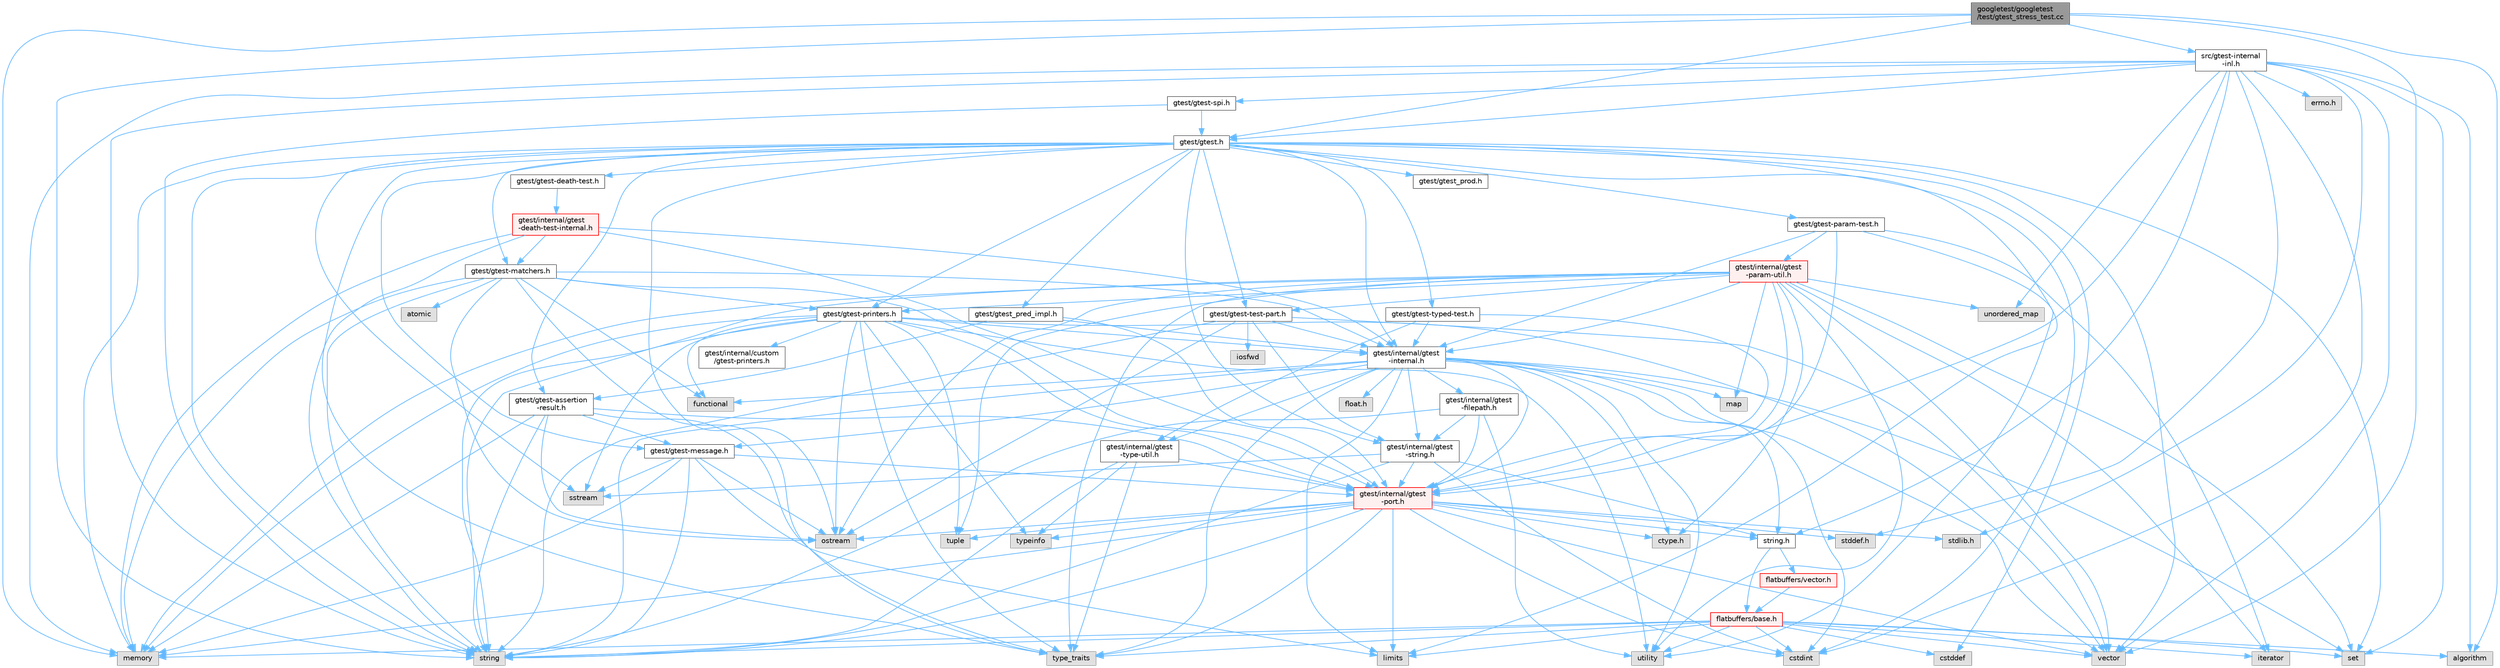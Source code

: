 digraph "googletest/googletest/test/gtest_stress_test.cc"
{
 // LATEX_PDF_SIZE
  bgcolor="transparent";
  edge [fontname=Helvetica,fontsize=10,labelfontname=Helvetica,labelfontsize=10];
  node [fontname=Helvetica,fontsize=10,shape=box,height=0.2,width=0.4];
  Node1 [id="Node000001",label="googletest/googletest\l/test/gtest_stress_test.cc",height=0.2,width=0.4,color="gray40", fillcolor="grey60", style="filled", fontcolor="black",tooltip=" "];
  Node1 -> Node2 [id="edge1_Node000001_Node000002",color="steelblue1",style="solid",tooltip=" "];
  Node2 [id="Node000002",label="algorithm",height=0.2,width=0.4,color="grey60", fillcolor="#E0E0E0", style="filled",tooltip=" "];
  Node1 -> Node3 [id="edge2_Node000001_Node000003",color="steelblue1",style="solid",tooltip=" "];
  Node3 [id="Node000003",label="memory",height=0.2,width=0.4,color="grey60", fillcolor="#E0E0E0", style="filled",tooltip=" "];
  Node1 -> Node4 [id="edge3_Node000001_Node000004",color="steelblue1",style="solid",tooltip=" "];
  Node4 [id="Node000004",label="string",height=0.2,width=0.4,color="grey60", fillcolor="#E0E0E0", style="filled",tooltip=" "];
  Node1 -> Node5 [id="edge4_Node000001_Node000005",color="steelblue1",style="solid",tooltip=" "];
  Node5 [id="Node000005",label="vector",height=0.2,width=0.4,color="grey60", fillcolor="#E0E0E0", style="filled",tooltip=" "];
  Node1 -> Node6 [id="edge5_Node000001_Node000006",color="steelblue1",style="solid",tooltip=" "];
  Node6 [id="Node000006",label="gtest/gtest.h",height=0.2,width=0.4,color="grey40", fillcolor="white", style="filled",URL="$gtest_8h.html",tooltip=" "];
  Node6 -> Node7 [id="edge6_Node000006_Node000007",color="steelblue1",style="solid",tooltip=" "];
  Node7 [id="Node000007",label="cstddef",height=0.2,width=0.4,color="grey60", fillcolor="#E0E0E0", style="filled",tooltip=" "];
  Node6 -> Node8 [id="edge7_Node000006_Node000008",color="steelblue1",style="solid",tooltip=" "];
  Node8 [id="Node000008",label="cstdint",height=0.2,width=0.4,color="grey60", fillcolor="#E0E0E0", style="filled",tooltip=" "];
  Node6 -> Node9 [id="edge8_Node000006_Node000009",color="steelblue1",style="solid",tooltip=" "];
  Node9 [id="Node000009",label="limits",height=0.2,width=0.4,color="grey60", fillcolor="#E0E0E0", style="filled",tooltip=" "];
  Node6 -> Node3 [id="edge9_Node000006_Node000003",color="steelblue1",style="solid",tooltip=" "];
  Node6 -> Node10 [id="edge10_Node000006_Node000010",color="steelblue1",style="solid",tooltip=" "];
  Node10 [id="Node000010",label="ostream",height=0.2,width=0.4,color="grey60", fillcolor="#E0E0E0", style="filled",tooltip=" "];
  Node6 -> Node11 [id="edge11_Node000006_Node000011",color="steelblue1",style="solid",tooltip=" "];
  Node11 [id="Node000011",label="set",height=0.2,width=0.4,color="grey60", fillcolor="#E0E0E0", style="filled",tooltip=" "];
  Node6 -> Node12 [id="edge12_Node000006_Node000012",color="steelblue1",style="solid",tooltip=" "];
  Node12 [id="Node000012",label="sstream",height=0.2,width=0.4,color="grey60", fillcolor="#E0E0E0", style="filled",tooltip=" "];
  Node6 -> Node4 [id="edge13_Node000006_Node000004",color="steelblue1",style="solid",tooltip=" "];
  Node6 -> Node13 [id="edge14_Node000006_Node000013",color="steelblue1",style="solid",tooltip=" "];
  Node13 [id="Node000013",label="type_traits",height=0.2,width=0.4,color="grey60", fillcolor="#E0E0E0", style="filled",tooltip=" "];
  Node6 -> Node5 [id="edge15_Node000006_Node000005",color="steelblue1",style="solid",tooltip=" "];
  Node6 -> Node14 [id="edge16_Node000006_Node000014",color="steelblue1",style="solid",tooltip=" "];
  Node14 [id="Node000014",label="gtest/gtest-assertion\l-result.h",height=0.2,width=0.4,color="grey40", fillcolor="white", style="filled",URL="$gtest-assertion-result_8h.html",tooltip=" "];
  Node14 -> Node3 [id="edge17_Node000014_Node000003",color="steelblue1",style="solid",tooltip=" "];
  Node14 -> Node10 [id="edge18_Node000014_Node000010",color="steelblue1",style="solid",tooltip=" "];
  Node14 -> Node4 [id="edge19_Node000014_Node000004",color="steelblue1",style="solid",tooltip=" "];
  Node14 -> Node13 [id="edge20_Node000014_Node000013",color="steelblue1",style="solid",tooltip=" "];
  Node14 -> Node15 [id="edge21_Node000014_Node000015",color="steelblue1",style="solid",tooltip=" "];
  Node15 [id="Node000015",label="gtest/gtest-message.h",height=0.2,width=0.4,color="grey40", fillcolor="white", style="filled",URL="$gtest-message_8h.html",tooltip=" "];
  Node15 -> Node9 [id="edge22_Node000015_Node000009",color="steelblue1",style="solid",tooltip=" "];
  Node15 -> Node3 [id="edge23_Node000015_Node000003",color="steelblue1",style="solid",tooltip=" "];
  Node15 -> Node10 [id="edge24_Node000015_Node000010",color="steelblue1",style="solid",tooltip=" "];
  Node15 -> Node12 [id="edge25_Node000015_Node000012",color="steelblue1",style="solid",tooltip=" "];
  Node15 -> Node4 [id="edge26_Node000015_Node000004",color="steelblue1",style="solid",tooltip=" "];
  Node15 -> Node16 [id="edge27_Node000015_Node000016",color="steelblue1",style="solid",tooltip=" "];
  Node16 [id="Node000016",label="gtest/internal/gtest\l-port.h",height=0.2,width=0.4,color="red", fillcolor="#FFF0F0", style="filled",URL="$gtest-port_8h.html",tooltip=" "];
  Node16 -> Node18 [id="edge28_Node000016_Node000018",color="steelblue1",style="solid",tooltip=" "];
  Node18 [id="Node000018",label="ctype.h",height=0.2,width=0.4,color="grey60", fillcolor="#E0E0E0", style="filled",tooltip=" "];
  Node16 -> Node19 [id="edge29_Node000016_Node000019",color="steelblue1",style="solid",tooltip=" "];
  Node19 [id="Node000019",label="stddef.h",height=0.2,width=0.4,color="grey60", fillcolor="#E0E0E0", style="filled",tooltip=" "];
  Node16 -> Node21 [id="edge30_Node000016_Node000021",color="steelblue1",style="solid",tooltip=" "];
  Node21 [id="Node000021",label="stdlib.h",height=0.2,width=0.4,color="grey60", fillcolor="#E0E0E0", style="filled",tooltip=" "];
  Node16 -> Node22 [id="edge31_Node000016_Node000022",color="steelblue1",style="solid",tooltip=" "];
  Node22 [id="Node000022",label="string.h",height=0.2,width=0.4,color="grey40", fillcolor="white", style="filled",URL="$string_8h.html",tooltip=" "];
  Node22 -> Node23 [id="edge32_Node000022_Node000023",color="steelblue1",style="solid",tooltip=" "];
  Node23 [id="Node000023",label="flatbuffers/base.h",height=0.2,width=0.4,color="red", fillcolor="#FFF0F0", style="filled",URL="$base_8h.html",tooltip=" "];
  Node23 -> Node8 [id="edge33_Node000023_Node000008",color="steelblue1",style="solid",tooltip=" "];
  Node23 -> Node7 [id="edge34_Node000023_Node000007",color="steelblue1",style="solid",tooltip=" "];
  Node23 -> Node27 [id="edge35_Node000023_Node000027",color="steelblue1",style="solid",tooltip=" "];
  Node27 [id="Node000027",label="utility",height=0.2,width=0.4,color="grey60", fillcolor="#E0E0E0", style="filled",tooltip=" "];
  Node23 -> Node4 [id="edge36_Node000023_Node000004",color="steelblue1",style="solid",tooltip=" "];
  Node23 -> Node13 [id="edge37_Node000023_Node000013",color="steelblue1",style="solid",tooltip=" "];
  Node23 -> Node5 [id="edge38_Node000023_Node000005",color="steelblue1",style="solid",tooltip=" "];
  Node23 -> Node11 [id="edge39_Node000023_Node000011",color="steelblue1",style="solid",tooltip=" "];
  Node23 -> Node2 [id="edge40_Node000023_Node000002",color="steelblue1",style="solid",tooltip=" "];
  Node23 -> Node9 [id="edge41_Node000023_Node000009",color="steelblue1",style="solid",tooltip=" "];
  Node23 -> Node28 [id="edge42_Node000023_Node000028",color="steelblue1",style="solid",tooltip=" "];
  Node28 [id="Node000028",label="iterator",height=0.2,width=0.4,color="grey60", fillcolor="#E0E0E0", style="filled",tooltip=" "];
  Node23 -> Node3 [id="edge43_Node000023_Node000003",color="steelblue1",style="solid",tooltip=" "];
  Node22 -> Node29 [id="edge44_Node000022_Node000029",color="steelblue1",style="solid",tooltip=" "];
  Node29 [id="Node000029",label="flatbuffers/vector.h",height=0.2,width=0.4,color="red", fillcolor="#FFF0F0", style="filled",URL="$vector_8h.html",tooltip=" "];
  Node29 -> Node23 [id="edge45_Node000029_Node000023",color="steelblue1",style="solid",tooltip=" "];
  Node16 -> Node8 [id="edge46_Node000016_Node000008",color="steelblue1",style="solid",tooltip=" "];
  Node16 -> Node9 [id="edge47_Node000016_Node000009",color="steelblue1",style="solid",tooltip=" "];
  Node16 -> Node3 [id="edge48_Node000016_Node000003",color="steelblue1",style="solid",tooltip=" "];
  Node16 -> Node10 [id="edge49_Node000016_Node000010",color="steelblue1",style="solid",tooltip=" "];
  Node16 -> Node4 [id="edge50_Node000016_Node000004",color="steelblue1",style="solid",tooltip=" "];
  Node16 -> Node35 [id="edge51_Node000016_Node000035",color="steelblue1",style="solid",tooltip=" "];
  Node35 [id="Node000035",label="tuple",height=0.2,width=0.4,color="grey60", fillcolor="#E0E0E0", style="filled",tooltip=" "];
  Node16 -> Node13 [id="edge52_Node000016_Node000013",color="steelblue1",style="solid",tooltip=" "];
  Node16 -> Node5 [id="edge53_Node000016_Node000005",color="steelblue1",style="solid",tooltip=" "];
  Node16 -> Node43 [id="edge54_Node000016_Node000043",color="steelblue1",style="solid",tooltip=" "];
  Node43 [id="Node000043",label="typeinfo",height=0.2,width=0.4,color="grey60", fillcolor="#E0E0E0", style="filled",tooltip=" "];
  Node14 -> Node16 [id="edge55_Node000014_Node000016",color="steelblue1",style="solid",tooltip=" "];
  Node6 -> Node44 [id="edge56_Node000006_Node000044",color="steelblue1",style="solid",tooltip=" "];
  Node44 [id="Node000044",label="gtest/gtest-death-test.h",height=0.2,width=0.4,color="grey40", fillcolor="white", style="filled",URL="$gtest-death-test_8h.html",tooltip=" "];
  Node44 -> Node45 [id="edge57_Node000044_Node000045",color="steelblue1",style="solid",tooltip=" "];
  Node45 [id="Node000045",label="gtest/internal/gtest\l-death-test-internal.h",height=0.2,width=0.4,color="red", fillcolor="#FFF0F0", style="filled",URL="$gtest-death-test-internal_8h.html",tooltip=" "];
  Node45 -> Node3 [id="edge58_Node000045_Node000003",color="steelblue1",style="solid",tooltip=" "];
  Node45 -> Node4 [id="edge59_Node000045_Node000004",color="steelblue1",style="solid",tooltip=" "];
  Node45 -> Node46 [id="edge60_Node000045_Node000046",color="steelblue1",style="solid",tooltip=" "];
  Node46 [id="Node000046",label="gtest/gtest-matchers.h",height=0.2,width=0.4,color="grey40", fillcolor="white", style="filled",URL="$gtest-matchers_8h.html",tooltip=" "];
  Node46 -> Node47 [id="edge61_Node000046_Node000047",color="steelblue1",style="solid",tooltip=" "];
  Node47 [id="Node000047",label="atomic",height=0.2,width=0.4,color="grey60", fillcolor="#E0E0E0", style="filled",tooltip=" "];
  Node46 -> Node48 [id="edge62_Node000046_Node000048",color="steelblue1",style="solid",tooltip=" "];
  Node48 [id="Node000048",label="functional",height=0.2,width=0.4,color="grey60", fillcolor="#E0E0E0", style="filled",tooltip=" "];
  Node46 -> Node3 [id="edge63_Node000046_Node000003",color="steelblue1",style="solid",tooltip=" "];
  Node46 -> Node10 [id="edge64_Node000046_Node000010",color="steelblue1",style="solid",tooltip=" "];
  Node46 -> Node4 [id="edge65_Node000046_Node000004",color="steelblue1",style="solid",tooltip=" "];
  Node46 -> Node13 [id="edge66_Node000046_Node000013",color="steelblue1",style="solid",tooltip=" "];
  Node46 -> Node49 [id="edge67_Node000046_Node000049",color="steelblue1",style="solid",tooltip=" "];
  Node49 [id="Node000049",label="gtest/gtest-printers.h",height=0.2,width=0.4,color="grey40", fillcolor="white", style="filled",URL="$gtest-printers_8h.html",tooltip=" "];
  Node49 -> Node48 [id="edge68_Node000049_Node000048",color="steelblue1",style="solid",tooltip=" "];
  Node49 -> Node3 [id="edge69_Node000049_Node000003",color="steelblue1",style="solid",tooltip=" "];
  Node49 -> Node10 [id="edge70_Node000049_Node000010",color="steelblue1",style="solid",tooltip=" "];
  Node49 -> Node12 [id="edge71_Node000049_Node000012",color="steelblue1",style="solid",tooltip=" "];
  Node49 -> Node4 [id="edge72_Node000049_Node000004",color="steelblue1",style="solid",tooltip=" "];
  Node49 -> Node35 [id="edge73_Node000049_Node000035",color="steelblue1",style="solid",tooltip=" "];
  Node49 -> Node13 [id="edge74_Node000049_Node000013",color="steelblue1",style="solid",tooltip=" "];
  Node49 -> Node43 [id="edge75_Node000049_Node000043",color="steelblue1",style="solid",tooltip=" "];
  Node49 -> Node27 [id="edge76_Node000049_Node000027",color="steelblue1",style="solid",tooltip=" "];
  Node49 -> Node5 [id="edge77_Node000049_Node000005",color="steelblue1",style="solid",tooltip=" "];
  Node49 -> Node50 [id="edge78_Node000049_Node000050",color="steelblue1",style="solid",tooltip=" "];
  Node50 [id="Node000050",label="gtest/internal/gtest\l-internal.h",height=0.2,width=0.4,color="grey40", fillcolor="white", style="filled",URL="$gtest-internal_8h.html",tooltip=" "];
  Node50 -> Node16 [id="edge79_Node000050_Node000016",color="steelblue1",style="solid",tooltip=" "];
  Node50 -> Node18 [id="edge80_Node000050_Node000018",color="steelblue1",style="solid",tooltip=" "];
  Node50 -> Node51 [id="edge81_Node000050_Node000051",color="steelblue1",style="solid",tooltip=" "];
  Node51 [id="Node000051",label="float.h",height=0.2,width=0.4,color="grey60", fillcolor="#E0E0E0", style="filled",tooltip=" "];
  Node50 -> Node22 [id="edge82_Node000050_Node000022",color="steelblue1",style="solid",tooltip=" "];
  Node50 -> Node8 [id="edge83_Node000050_Node000008",color="steelblue1",style="solid",tooltip=" "];
  Node50 -> Node48 [id="edge84_Node000050_Node000048",color="steelblue1",style="solid",tooltip=" "];
  Node50 -> Node9 [id="edge85_Node000050_Node000009",color="steelblue1",style="solid",tooltip=" "];
  Node50 -> Node52 [id="edge86_Node000050_Node000052",color="steelblue1",style="solid",tooltip=" "];
  Node52 [id="Node000052",label="map",height=0.2,width=0.4,color="grey60", fillcolor="#E0E0E0", style="filled",tooltip=" "];
  Node50 -> Node11 [id="edge87_Node000050_Node000011",color="steelblue1",style="solid",tooltip=" "];
  Node50 -> Node4 [id="edge88_Node000050_Node000004",color="steelblue1",style="solid",tooltip=" "];
  Node50 -> Node13 [id="edge89_Node000050_Node000013",color="steelblue1",style="solid",tooltip=" "];
  Node50 -> Node27 [id="edge90_Node000050_Node000027",color="steelblue1",style="solid",tooltip=" "];
  Node50 -> Node5 [id="edge91_Node000050_Node000005",color="steelblue1",style="solid",tooltip=" "];
  Node50 -> Node15 [id="edge92_Node000050_Node000015",color="steelblue1",style="solid",tooltip=" "];
  Node50 -> Node53 [id="edge93_Node000050_Node000053",color="steelblue1",style="solid",tooltip=" "];
  Node53 [id="Node000053",label="gtest/internal/gtest\l-filepath.h",height=0.2,width=0.4,color="grey40", fillcolor="white", style="filled",URL="$gtest-filepath_8h.html",tooltip=" "];
  Node53 -> Node4 [id="edge94_Node000053_Node000004",color="steelblue1",style="solid",tooltip=" "];
  Node53 -> Node27 [id="edge95_Node000053_Node000027",color="steelblue1",style="solid",tooltip=" "];
  Node53 -> Node16 [id="edge96_Node000053_Node000016",color="steelblue1",style="solid",tooltip=" "];
  Node53 -> Node54 [id="edge97_Node000053_Node000054",color="steelblue1",style="solid",tooltip=" "];
  Node54 [id="Node000054",label="gtest/internal/gtest\l-string.h",height=0.2,width=0.4,color="grey40", fillcolor="white", style="filled",URL="$gtest-string_8h.html",tooltip=" "];
  Node54 -> Node22 [id="edge98_Node000054_Node000022",color="steelblue1",style="solid",tooltip=" "];
  Node54 -> Node8 [id="edge99_Node000054_Node000008",color="steelblue1",style="solid",tooltip=" "];
  Node54 -> Node12 [id="edge100_Node000054_Node000012",color="steelblue1",style="solid",tooltip=" "];
  Node54 -> Node4 [id="edge101_Node000054_Node000004",color="steelblue1",style="solid",tooltip=" "];
  Node54 -> Node16 [id="edge102_Node000054_Node000016",color="steelblue1",style="solid",tooltip=" "];
  Node50 -> Node54 [id="edge103_Node000050_Node000054",color="steelblue1",style="solid",tooltip=" "];
  Node50 -> Node55 [id="edge104_Node000050_Node000055",color="steelblue1",style="solid",tooltip=" "];
  Node55 [id="Node000055",label="gtest/internal/gtest\l-type-util.h",height=0.2,width=0.4,color="grey40", fillcolor="white", style="filled",URL="$gtest-type-util_8h.html",tooltip=" "];
  Node55 -> Node4 [id="edge105_Node000055_Node000004",color="steelblue1",style="solid",tooltip=" "];
  Node55 -> Node13 [id="edge106_Node000055_Node000013",color="steelblue1",style="solid",tooltip=" "];
  Node55 -> Node43 [id="edge107_Node000055_Node000043",color="steelblue1",style="solid",tooltip=" "];
  Node55 -> Node16 [id="edge108_Node000055_Node000016",color="steelblue1",style="solid",tooltip=" "];
  Node49 -> Node16 [id="edge109_Node000049_Node000016",color="steelblue1",style="solid",tooltip=" "];
  Node49 -> Node56 [id="edge110_Node000049_Node000056",color="steelblue1",style="solid",tooltip=" "];
  Node56 [id="Node000056",label="gtest/internal/custom\l/gtest-printers.h",height=0.2,width=0.4,color="grey40", fillcolor="white", style="filled",URL="$internal_2custom_2gtest-printers_8h.html",tooltip=" "];
  Node46 -> Node50 [id="edge111_Node000046_Node000050",color="steelblue1",style="solid",tooltip=" "];
  Node46 -> Node16 [id="edge112_Node000046_Node000016",color="steelblue1",style="solid",tooltip=" "];
  Node45 -> Node50 [id="edge113_Node000045_Node000050",color="steelblue1",style="solid",tooltip=" "];
  Node45 -> Node16 [id="edge114_Node000045_Node000016",color="steelblue1",style="solid",tooltip=" "];
  Node6 -> Node46 [id="edge115_Node000006_Node000046",color="steelblue1",style="solid",tooltip=" "];
  Node6 -> Node15 [id="edge116_Node000006_Node000015",color="steelblue1",style="solid",tooltip=" "];
  Node6 -> Node57 [id="edge117_Node000006_Node000057",color="steelblue1",style="solid",tooltip=" "];
  Node57 [id="Node000057",label="gtest/gtest-param-test.h",height=0.2,width=0.4,color="grey40", fillcolor="white", style="filled",URL="$gtest-param-test_8h.html",tooltip=" "];
  Node57 -> Node28 [id="edge118_Node000057_Node000028",color="steelblue1",style="solid",tooltip=" "];
  Node57 -> Node27 [id="edge119_Node000057_Node000027",color="steelblue1",style="solid",tooltip=" "];
  Node57 -> Node50 [id="edge120_Node000057_Node000050",color="steelblue1",style="solid",tooltip=" "];
  Node57 -> Node58 [id="edge121_Node000057_Node000058",color="steelblue1",style="solid",tooltip=" "];
  Node58 [id="Node000058",label="gtest/internal/gtest\l-param-util.h",height=0.2,width=0.4,color="red", fillcolor="#FFF0F0", style="filled",URL="$gtest-param-util_8h.html",tooltip=" "];
  Node58 -> Node18 [id="edge122_Node000058_Node000018",color="steelblue1",style="solid",tooltip=" "];
  Node58 -> Node28 [id="edge123_Node000058_Node000028",color="steelblue1",style="solid",tooltip=" "];
  Node58 -> Node52 [id="edge124_Node000058_Node000052",color="steelblue1",style="solid",tooltip=" "];
  Node58 -> Node3 [id="edge125_Node000058_Node000003",color="steelblue1",style="solid",tooltip=" "];
  Node58 -> Node10 [id="edge126_Node000058_Node000010",color="steelblue1",style="solid",tooltip=" "];
  Node58 -> Node11 [id="edge127_Node000058_Node000011",color="steelblue1",style="solid",tooltip=" "];
  Node58 -> Node4 [id="edge128_Node000058_Node000004",color="steelblue1",style="solid",tooltip=" "];
  Node58 -> Node35 [id="edge129_Node000058_Node000035",color="steelblue1",style="solid",tooltip=" "];
  Node58 -> Node13 [id="edge130_Node000058_Node000013",color="steelblue1",style="solid",tooltip=" "];
  Node58 -> Node60 [id="edge131_Node000058_Node000060",color="steelblue1",style="solid",tooltip=" "];
  Node60 [id="Node000060",label="unordered_map",height=0.2,width=0.4,color="grey60", fillcolor="#E0E0E0", style="filled",tooltip=" "];
  Node58 -> Node27 [id="edge132_Node000058_Node000027",color="steelblue1",style="solid",tooltip=" "];
  Node58 -> Node5 [id="edge133_Node000058_Node000005",color="steelblue1",style="solid",tooltip=" "];
  Node58 -> Node49 [id="edge134_Node000058_Node000049",color="steelblue1",style="solid",tooltip=" "];
  Node58 -> Node61 [id="edge135_Node000058_Node000061",color="steelblue1",style="solid",tooltip=" "];
  Node61 [id="Node000061",label="gtest/gtest-test-part.h",height=0.2,width=0.4,color="grey40", fillcolor="white", style="filled",URL="$gtest-test-part_8h.html",tooltip=" "];
  Node61 -> Node62 [id="edge136_Node000061_Node000062",color="steelblue1",style="solid",tooltip=" "];
  Node62 [id="Node000062",label="iosfwd",height=0.2,width=0.4,color="grey60", fillcolor="#E0E0E0", style="filled",tooltip=" "];
  Node61 -> Node10 [id="edge137_Node000061_Node000010",color="steelblue1",style="solid",tooltip=" "];
  Node61 -> Node4 [id="edge138_Node000061_Node000004",color="steelblue1",style="solid",tooltip=" "];
  Node61 -> Node5 [id="edge139_Node000061_Node000005",color="steelblue1",style="solid",tooltip=" "];
  Node61 -> Node50 [id="edge140_Node000061_Node000050",color="steelblue1",style="solid",tooltip=" "];
  Node61 -> Node54 [id="edge141_Node000061_Node000054",color="steelblue1",style="solid",tooltip=" "];
  Node58 -> Node50 [id="edge142_Node000058_Node000050",color="steelblue1",style="solid",tooltip=" "];
  Node58 -> Node16 [id="edge143_Node000058_Node000016",color="steelblue1",style="solid",tooltip=" "];
  Node57 -> Node16 [id="edge144_Node000057_Node000016",color="steelblue1",style="solid",tooltip=" "];
  Node6 -> Node49 [id="edge145_Node000006_Node000049",color="steelblue1",style="solid",tooltip=" "];
  Node6 -> Node61 [id="edge146_Node000006_Node000061",color="steelblue1",style="solid",tooltip=" "];
  Node6 -> Node63 [id="edge147_Node000006_Node000063",color="steelblue1",style="solid",tooltip=" "];
  Node63 [id="Node000063",label="gtest/gtest-typed-test.h",height=0.2,width=0.4,color="grey40", fillcolor="white", style="filled",URL="$gtest-typed-test_8h.html",tooltip=" "];
  Node63 -> Node50 [id="edge148_Node000063_Node000050",color="steelblue1",style="solid",tooltip=" "];
  Node63 -> Node16 [id="edge149_Node000063_Node000016",color="steelblue1",style="solid",tooltip=" "];
  Node63 -> Node55 [id="edge150_Node000063_Node000055",color="steelblue1",style="solid",tooltip=" "];
  Node6 -> Node64 [id="edge151_Node000006_Node000064",color="steelblue1",style="solid",tooltip=" "];
  Node64 [id="Node000064",label="gtest/gtest_pred_impl.h",height=0.2,width=0.4,color="grey40", fillcolor="white", style="filled",URL="$gtest__pred__impl_8h.html",tooltip=" "];
  Node64 -> Node14 [id="edge152_Node000064_Node000014",color="steelblue1",style="solid",tooltip=" "];
  Node64 -> Node50 [id="edge153_Node000064_Node000050",color="steelblue1",style="solid",tooltip=" "];
  Node64 -> Node16 [id="edge154_Node000064_Node000016",color="steelblue1",style="solid",tooltip=" "];
  Node6 -> Node65 [id="edge155_Node000006_Node000065",color="steelblue1",style="solid",tooltip=" "];
  Node65 [id="Node000065",label="gtest/gtest_prod.h",height=0.2,width=0.4,color="grey40", fillcolor="white", style="filled",URL="$gtest__prod_8h.html",tooltip=" "];
  Node6 -> Node50 [id="edge156_Node000006_Node000050",color="steelblue1",style="solid",tooltip=" "];
  Node6 -> Node54 [id="edge157_Node000006_Node000054",color="steelblue1",style="solid",tooltip=" "];
  Node1 -> Node66 [id="edge158_Node000001_Node000066",color="steelblue1",style="solid",tooltip=" "];
  Node66 [id="Node000066",label="src/gtest-internal\l-inl.h",height=0.2,width=0.4,color="grey40", fillcolor="white", style="filled",URL="$gtest-internal-inl_8h.html",tooltip=" "];
  Node66 -> Node67 [id="edge159_Node000066_Node000067",color="steelblue1",style="solid",tooltip=" "];
  Node67 [id="Node000067",label="errno.h",height=0.2,width=0.4,color="grey60", fillcolor="#E0E0E0", style="filled",tooltip=" "];
  Node66 -> Node19 [id="edge160_Node000066_Node000019",color="steelblue1",style="solid",tooltip=" "];
  Node66 -> Node21 [id="edge161_Node000066_Node000021",color="steelblue1",style="solid",tooltip=" "];
  Node66 -> Node22 [id="edge162_Node000066_Node000022",color="steelblue1",style="solid",tooltip=" "];
  Node66 -> Node2 [id="edge163_Node000066_Node000002",color="steelblue1",style="solid",tooltip=" "];
  Node66 -> Node8 [id="edge164_Node000066_Node000008",color="steelblue1",style="solid",tooltip=" "];
  Node66 -> Node3 [id="edge165_Node000066_Node000003",color="steelblue1",style="solid",tooltip=" "];
  Node66 -> Node11 [id="edge166_Node000066_Node000011",color="steelblue1",style="solid",tooltip=" "];
  Node66 -> Node4 [id="edge167_Node000066_Node000004",color="steelblue1",style="solid",tooltip=" "];
  Node66 -> Node60 [id="edge168_Node000066_Node000060",color="steelblue1",style="solid",tooltip=" "];
  Node66 -> Node5 [id="edge169_Node000066_Node000005",color="steelblue1",style="solid",tooltip=" "];
  Node66 -> Node16 [id="edge170_Node000066_Node000016",color="steelblue1",style="solid",tooltip=" "];
  Node66 -> Node68 [id="edge171_Node000066_Node000068",color="steelblue1",style="solid",tooltip=" "];
  Node68 [id="Node000068",label="gtest/gtest-spi.h",height=0.2,width=0.4,color="grey40", fillcolor="white", style="filled",URL="$gtest-spi_8h.html",tooltip=" "];
  Node68 -> Node4 [id="edge172_Node000068_Node000004",color="steelblue1",style="solid",tooltip=" "];
  Node68 -> Node6 [id="edge173_Node000068_Node000006",color="steelblue1",style="solid",tooltip=" "];
  Node66 -> Node6 [id="edge174_Node000066_Node000006",color="steelblue1",style="solid",tooltip=" "];
}
